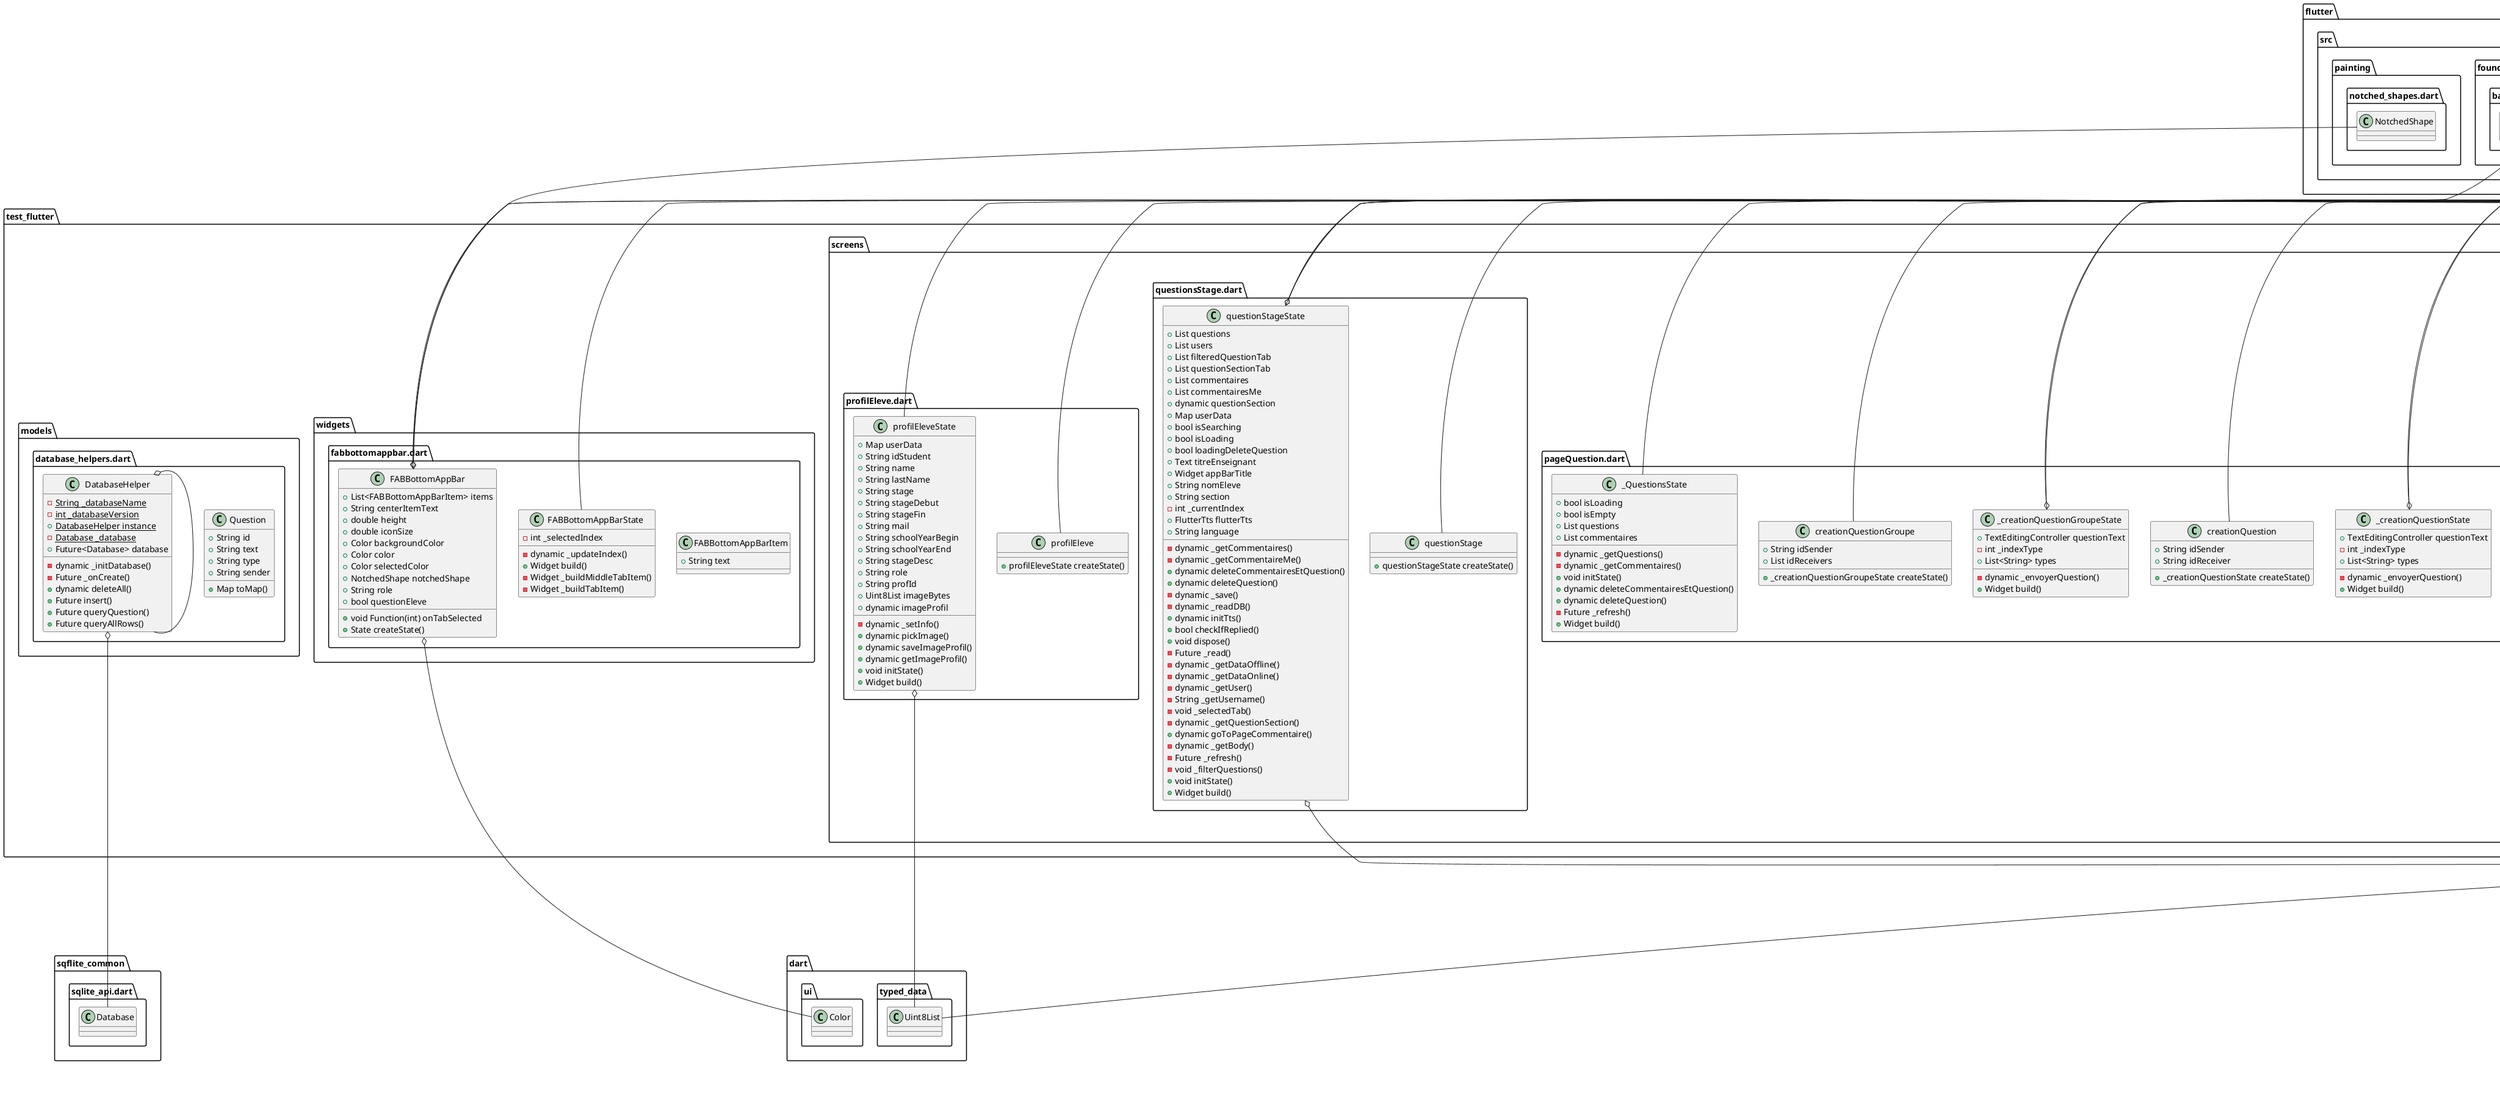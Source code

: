 @startuml
set namespaceSeparator ::

class "test_flutter::main.dart::App" {
  +Widget build()
}

"flutter::src::widgets::framework.dart::StatelessWidget" <|-- "test_flutter::main.dart::App"

class "test_flutter::main.dart::RestartWidget" {
  +Widget child
  {static} +void restartApp()
  +_RestartWidgetState createState()
}

"test_flutter::main.dart::RestartWidget" o-- "flutter::src::widgets::framework.dart::Widget"
"flutter::src::widgets::framework.dart::StatefulWidget" <|-- "test_flutter::main.dart::RestartWidget"

class "test_flutter::main.dart::_RestartWidgetState" {
  +Key key
  +void restartApp()
  +Widget build()
}

"test_flutter::main.dart::_RestartWidgetState" o-- "flutter::src::foundation::key.dart::Key"
"flutter::src::widgets::framework.dart::State<T>" <|-- "test_flutter::main.dart::_RestartWidgetState"

class "test_flutter::models::database_helpers.dart::Question" {
  +String id
  +String text
  +String type
  +String sender
  +Map toMap()
}

class "test_flutter::models::database_helpers.dart::DatabaseHelper" {
  {static} -String _databaseName
  {static} -int _databaseVersion
  {static} +DatabaseHelper instance
  {static} -Database _database
  +Future<Database> database
  -dynamic _initDatabase()
  -Future _onCreate()
  +dynamic deleteAll()
  +Future insert()
  +Future queryQuestion()
  +Future queryAllRows()
}

"test_flutter::models::database_helpers.dart::DatabaseHelper" o-- "test_flutter::models::database_helpers.dart::DatabaseHelper"
"test_flutter::models::database_helpers.dart::DatabaseHelper" o-- "sqflite_common::sqlite_api.dart::Database"

class "test_flutter::screens::ajoutUtilisateur.dart::ajoutUtilisateur" {
  +_AjoutUtilisateurState createState()
}

"flutter::src::widgets::framework.dart::StatefulWidget" <|-- "test_flutter::screens::ajoutUtilisateur.dart::ajoutUtilisateur"

class "test_flutter::screens::ajoutUtilisateur.dart::_AjoutUtilisateurState" {
  -bool _isLoading
  +TextEditingController givenIdController
  +TextEditingController passwdController
  +TextEditingController firstNameController
  +TextEditingController lastNameController
  +TextEditingController emailController
  +TextEditingController stageNameController
  +TextEditingController stageDescController
  +TextEditingController schoolYearBeginController
  +TextEditingController schoolYearEndController
  +TextEditingController stageBeginController
  +TextEditingController stageEndController
  +TextEditingController roleController
  +TextEditingController profIdController
  -int _indexType
  +List<String> types
  +DateTime selectedDate
  +bool isValid
  +void signUp()
  -Future _selectDate()
  +void initState()
  +Widget build()
}

"test_flutter::screens::ajoutUtilisateur.dart::_AjoutUtilisateurState" o-- "flutter::src::widgets::editable_text.dart::TextEditingController"
"flutter::src::widgets::framework.dart::State<T>" <|-- "test_flutter::screens::ajoutUtilisateur.dart::_AjoutUtilisateurState"

class "test_flutter::screens::customDrawer.dart::customDrawer" {
  +Map userData
  +int nouveauMessage
  +dynamic imageProfil
  +Future logout()
  +Widget build()
}

"flutter::src::widgets::framework.dart::StatelessWidget" <|-- "test_flutter::screens::customDrawer.dart::customDrawer"

class "test_flutter::screens::login.dart::Login" {
  +_LoginState createState()
}

"flutter::src::widgets::framework.dart::StatefulWidget" <|-- "test_flutter::screens::login.dart::Login"

class "test_flutter::screens::login.dart::_LoginState" {
  +bool isLoading1
  -bool _isLoading
  +Map<PermissionGroup, PermissionStatus> permissions
  +TextEditingController givenId
  +TextEditingController passwd
  -bool _hasNetworkConnection
  +void signIn()
  +void getPermission()
  +void initState()
  -void _updateConnectivity()
  +void autoLogIn()
  +Future loginUser()
  +Widget build()
}

"test_flutter::screens::login.dart::_LoginState" o-- "flutter::src::widgets::editable_text.dart::TextEditingController"
"flutter::src::widgets::framework.dart::State<T>" <|-- "test_flutter::screens::login.dart::_LoginState"

class "test_flutter::screens::mainPageAdmin.dart::mainPageAdmin" {
  +_mainPageAdminState createState()
}

"flutter::src::widgets::framework.dart::StatefulWidget" <|-- "test_flutter::screens::mainPageAdmin.dart::mainPageAdmin"

class "test_flutter::screens::mainPageAdmin.dart::_mainPageAdminState" {
  +List users
  +List questions
  +List comments
  +Map userData
  -int _selectedIndex
  +bool hasConnection
  +bool isSearching
  +bool isLoading
  +Future logout()
  -dynamic _getUsers()
  -dynamic _getQuestions()
  -dynamic _getComments()
  -dynamic _getData()
  -String _getUsername()
  -String _getQuestionname()
  -Widget _getBody()
  +dynamic deleteCommentairesEtQuestion()
  +dynamic deleteQuestion()
  -dynamic _createList()
  -dynamic _stream()
  -Future _refresh()
  +void initState()
  +Widget build()
  -void _onItemTapped()
}

"flutter::src::widgets::framework.dart::State<T>" <|-- "test_flutter::screens::mainPageAdmin.dart::_mainPageAdminState"

class "test_flutter::screens::mainPageEleve.dart::mainPageEleve" {
  +mainPageEleveState createState()
}

"flutter::src::widgets::framework.dart::StatefulWidget" <|-- "test_flutter::screens::mainPageEleve.dart::mainPageEleve"

class "test_flutter::screens::mainPageEleve.dart::mainPageEleveState" {
  +Map userData
  +int percentageM
  +int percentageE1
  +int percentageT
  +int percentageI
  +int percentageE2
  +int percentageR
  +int compteurM
  +int compteurE
  +int compteurT
  +int compteurI
  +int compteurE1
  +int compteurR
  +int compteurMtot
  +int compteurEtot
  +int compteurTtot
  +int compteurItot
  +int compteurE1tot
  +int compteurRtot
  +int compteurTOT
  +int percTot
  +Map questionData
  +List commentaires
  +List questions
  +List commentairesMe
  +dynamic users
  +dynamic imageProfil
  +Uint8List imageBytes
  +bool isLoading
  +bool hasConnection
  +int nouvMessages
  -dynamic _getCommentaires()
  -dynamic _getQuestions()
  -dynamic _getCommentaireMe()
  +dynamic getImageProfil()
  -dynamic _updateCompteur()
  -dynamic _getUsers()
  -dynamic _getUserName()
  -Future _refresh()
  +dynamic refresh2()
  +void stream()
  +void initState()
  +Widget build()
}

"test_flutter::screens::mainPageEleve.dart::mainPageEleveState" o-- "dart::typed_data::Uint8List"
"flutter::src::widgets::framework.dart::State<T>" <|-- "test_flutter::screens::mainPageEleve.dart::mainPageEleveState"

class "test_flutter::screens::mainPageProf.dart::mainPageProf" {
  +mainPageProfState createState()
}

"flutter::src::widgets::framework.dart::StatefulWidget" <|-- "test_flutter::screens::mainPageProf.dart::mainPageProf"

class "test_flutter::screens::mainPageProf.dart::mainPageProfState" {
  +List filteredEleveTab
  +List users
  +List eleveTab
  +List<String> selectedEleveTab
  +Map userDataDrawer
  +Map userData
  +bool hasConnection
  +bool selectionState
  +bool isSearching
  +bool isLoading
  +dynamic eleve
  -dynamic _getUsers()
  -dynamic _getEleve()
  +void stream()
  -void _filterEleves()
  -Widget _getBody()
  -dynamic _createList()
  +void initState()
  +dynamic resetSelected()
  -Future _refresh()
  +Widget build()
}

"flutter::src::widgets::framework.dart::State<T>" <|-- "test_flutter::screens::mainPageProf.dart::mainPageProfState"

class "test_flutter::screens::pageAide.dart::pageAide" {
  +Widget build()
}

"flutter::src::widgets::framework.dart::StatelessWidget" <|-- "test_flutter::screens::pageAide.dart::pageAide"

class "test_flutter::screens::pageCommentaire.dart::pageCommentaire" {
  +LocalFileSystem localFileSystem
  +State createState()
}

"test_flutter::screens::pageCommentaire.dart::pageCommentaire" o-- "file::src::backends::local::local_file_system.dart::LocalFileSystem"
"flutter::src::widgets::framework.dart::StatefulWidget" <|-- "test_flutter::screens::pageCommentaire.dart::pageCommentaire"

class "test_flutter::screens::pageCommentaire.dart::pageCommentaireState" {
  +Map questionData
  +List commentaires
  +bool canScroll
  +bool isPlaying
  -bool _isRecording
  -bool _isLoading
  -ScrollController _scrollController
  +TextEditingController messageSend
  +dynamic imageFile
  +int currentMessageLenght
  +int previousMessageLenght
  -Recording _recording
  +AudioPlayer audioPlayer
  +dynamic play()
  -dynamic _getCommentaires()
  -dynamic _startRecording()
  -dynamic _stopRecording()
  -dynamic _enleverCommentaire()
  -dynamic _buildCommentaire()
  -dynamic _ouvrirGallery()
  -dynamic _ouvrirCamera()
  -dynamic _envoyerCommentaire()
  -dynamic _envoyerImage()
  -Future _refresh()
  +void stream()
  +Future autoScrollStart()
  +void initState()
  +Widget build()
}

"test_flutter::screens::pageCommentaire.dart::pageCommentaireState" o-- "flutter::src::widgets::scroll_controller.dart::ScrollController"
"test_flutter::screens::pageCommentaire.dart::pageCommentaireState" o-- "flutter::src::widgets::editable_text.dart::TextEditingController"
"test_flutter::screens::pageCommentaire.dart::pageCommentaireState" o-- "audio_recorder::audio_recorder.dart::Recording"
"test_flutter::screens::pageCommentaire.dart::pageCommentaireState" o-- "audioplayers::audioplayers.dart::AudioPlayer"
"flutter::src::widgets::framework.dart::State<T>" <|-- "test_flutter::screens::pageCommentaire.dart::pageCommentaireState"

class "test_flutter::screens::pageCommentaire.dart::imagePage" {
  +String url
  +_imagePageState createState()
}

"flutter::src::widgets::framework.dart::StatefulWidget" <|-- "test_flutter::screens::pageCommentaire.dart::imagePage"

class "test_flutter::screens::pageCommentaire.dart::_imagePageState" {
  +Widget build()
}

"flutter::src::widgets::framework.dart::State<T>" <|-- "test_flutter::screens::pageCommentaire.dart::_imagePageState"

class "test_flutter::screens::pageQuestion.dart::Questions" {
  +String idProf
  +String id
  +String role
  +_QuestionsState createState()
}

"flutter::src::widgets::framework.dart::StatefulWidget" <|-- "test_flutter::screens::pageQuestion.dart::Questions"

class "test_flutter::screens::pageQuestion.dart::_QuestionsState" {
  +bool isLoading
  +bool isEmpty
  +List questions
  +List commentaires
  -dynamic _getQuestions()
  -dynamic _getCommentaires()
  +void initState()
  +dynamic deleteCommentairesEtQuestion()
  +dynamic deleteQuestion()
  -Future _refresh()
  +Widget build()
}

"flutter::src::widgets::framework.dart::State<T>" <|-- "test_flutter::screens::pageQuestion.dart::_QuestionsState"

class "test_flutter::screens::pageQuestion.dart::creationQuestion" {
  +String idSender
  +String idReceiver
  +_creationQuestionState createState()
}

"flutter::src::widgets::framework.dart::StatefulWidget" <|-- "test_flutter::screens::pageQuestion.dart::creationQuestion"

class "test_flutter::screens::pageQuestion.dart::_creationQuestionState" {
  +TextEditingController questionText
  -int _indexType
  +List<String> types
  -dynamic _envoyerQuestion()
  +Widget build()
}

"test_flutter::screens::pageQuestion.dart::_creationQuestionState" o-- "flutter::src::widgets::editable_text.dart::TextEditingController"
"flutter::src::widgets::framework.dart::State<T>" <|-- "test_flutter::screens::pageQuestion.dart::_creationQuestionState"

class "test_flutter::screens::pageQuestion.dart::creationQuestionGroupe" {
  +String idSender
  +List idReceivers
  +_creationQuestionGroupeState createState()
}

"flutter::src::widgets::framework.dart::StatefulWidget" <|-- "test_flutter::screens::pageQuestion.dart::creationQuestionGroupe"

class "test_flutter::screens::pageQuestion.dart::_creationQuestionGroupeState" {
  +TextEditingController questionText
  -int _indexType
  +List<String> types
  -dynamic _envoyerQuestion()
  +Widget build()
}

"test_flutter::screens::pageQuestion.dart::_creationQuestionGroupeState" o-- "flutter::src::widgets::editable_text.dart::TextEditingController"
"flutter::src::widgets::framework.dart::State<T>" <|-- "test_flutter::screens::pageQuestion.dart::_creationQuestionGroupeState"

class "test_flutter::screens::profilEleve.dart::profilEleve" {
  +profilEleveState createState()
}

"flutter::src::widgets::framework.dart::StatefulWidget" <|-- "test_flutter::screens::profilEleve.dart::profilEleve"

class "test_flutter::screens::profilEleve.dart::profilEleveState" {
  +Map userData
  +String idStudent
  +String name
  +String lastName
  +String stage
  +String stageDebut
  +String stageFin
  +String mail
  +String schoolYearBegin
  +String schoolYearEnd
  +String stageDesc
  +String role
  +String profId
  +Uint8List imageBytes
  +dynamic imageProfil
  -dynamic _setInfo()
  +dynamic pickImage()
  +dynamic saveImageProfil()
  +dynamic getImageProfil()
  +void initState()
  +Widget build()
}

"test_flutter::screens::profilEleve.dart::profilEleveState" o-- "dart::typed_data::Uint8List"
"flutter::src::widgets::framework.dart::State<T>" <|-- "test_flutter::screens::profilEleve.dart::profilEleveState"

class "test_flutter::screens::questionsStage.dart::questionStage" {
  +questionStageState createState()
}

"flutter::src::widgets::framework.dart::StatefulWidget" <|-- "test_flutter::screens::questionsStage.dart::questionStage"

class "test_flutter::screens::questionsStage.dart::questionStageState" {
  +List questions
  +List users
  +List filteredQuestionTab
  +List questionSectionTab
  +List commentaires
  +List commentairesMe
  +dynamic questionSection
  +Map userData
  +bool isSearching
  +bool isLoading
  +bool loadingDeleteQuestion
  +Text titreEnseignant
  +Widget appBarTitle
  +String nomEleve
  +String section
  -int _currentIndex
  +FlutterTts flutterTts
  +String language
  -dynamic _getCommentaires()
  -dynamic _getCommentaireMe()
  +dynamic deleteCommentairesEtQuestion()
  +dynamic deleteQuestion()
  -dynamic _save()
  -dynamic _readDB()
  +dynamic initTts()
  +bool checkIfReplied()
  +void dispose()
  -Future _read()
  -dynamic _getDataOffline()
  -dynamic _getDataOnline()
  -dynamic _getUser()
  -String _getUsername()
  -void _selectedTab()
  -dynamic _getQuestionSection()
  +dynamic goToPageCommentaire()
  -dynamic _getBody()
  -Future _refresh()
  -void _filterQuestions()
  +void initState()
  +Widget build()
}

"test_flutter::screens::questionsStage.dart::questionStageState" o-- "flutter::src::widgets::text.dart::Text"
"test_flutter::screens::questionsStage.dart::questionStageState" o-- "flutter::src::widgets::framework.dart::Widget"
"test_flutter::screens::questionsStage.dart::questionStageState" o-- "flutter_tts::flutter_tts.dart::FlutterTts"
"flutter::src::widgets::framework.dart::State<T>" <|-- "test_flutter::screens::questionsStage.dart::questionStageState"

class "test_flutter::widgets::fabbottomappbar.dart::FABBottomAppBarItem" {
  +String text
}

class "test_flutter::widgets::fabbottomappbar.dart::FABBottomAppBar" {
  +List<FABBottomAppBarItem> items
  +String centerItemText
  +double height
  +double iconSize
  +Color backgroundColor
  +Color color
  +Color selectedColor
  +NotchedShape notchedShape
  +void Function(int) onTabSelected
  +String role
  +bool questionEleve
  +State createState()
}

"test_flutter::widgets::fabbottomappbar.dart::FABBottomAppBar" o-- "dart::ui::Color"
"test_flutter::widgets::fabbottomappbar.dart::FABBottomAppBar" o-- "flutter::src::painting::notched_shapes.dart::NotchedShape"
"test_flutter::widgets::fabbottomappbar.dart::FABBottomAppBar" o-- "flutter::src::foundation::basic_types.dart::void Function(int)"
"flutter::src::widgets::framework.dart::StatefulWidget" <|-- "test_flutter::widgets::fabbottomappbar.dart::FABBottomAppBar"

class "test_flutter::widgets::fabbottomappbar.dart::FABBottomAppBarState" {
  -int _selectedIndex
  -dynamic _updateIndex()
  +Widget build()
  -Widget _buildMiddleTabItem()
  -Widget _buildTabItem()
}

"flutter::src::widgets::framework.dart::State<T>" <|-- "test_flutter::widgets::fabbottomappbar.dart::FABBottomAppBarState"


@enduml